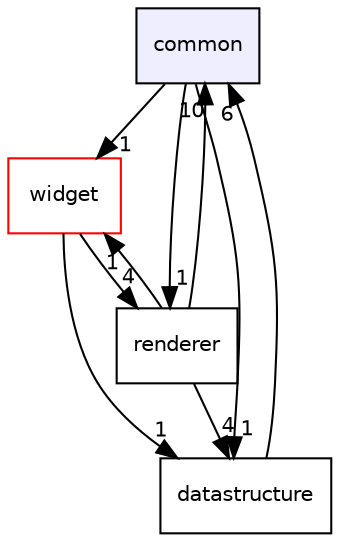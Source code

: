 digraph "common" {
  compound=true
  node [ fontsize="10", fontname="Helvetica"];
  edge [ labelfontsize="10", labelfontname="Helvetica"];
  dir_bdd9a5d540de89e9fe90efdfc6973a4f [shape=box, label="common", style="filled", fillcolor="#eeeeff", pencolor="black", URL="dir_bdd9a5d540de89e9fe90efdfc6973a4f.html"];
  dir_0c245a8c11489be7bfdc89f08db7c162 [shape=box label="widget" fillcolor="white" style="filled" color="red" URL="dir_0c245a8c11489be7bfdc89f08db7c162.html"];
  dir_485def94d9d47ec400cfa3c13f568403 [shape=box label="datastructure" URL="dir_485def94d9d47ec400cfa3c13f568403.html"];
  dir_d10aa5f1e26260a914a037377583e9a7 [shape=box label="renderer" URL="dir_d10aa5f1e26260a914a037377583e9a7.html"];
  dir_0c245a8c11489be7bfdc89f08db7c162->dir_485def94d9d47ec400cfa3c13f568403 [headlabel="1", labeldistance=1.5 headhref="dir_000009_000002.html"];
  dir_0c245a8c11489be7bfdc89f08db7c162->dir_d10aa5f1e26260a914a037377583e9a7 [headlabel="4", labeldistance=1.5 headhref="dir_000009_000007.html"];
  dir_485def94d9d47ec400cfa3c13f568403->dir_bdd9a5d540de89e9fe90efdfc6973a4f [headlabel="6", labeldistance=1.5 headhref="dir_000002_000000.html"];
  dir_d10aa5f1e26260a914a037377583e9a7->dir_0c245a8c11489be7bfdc89f08db7c162 [headlabel="1", labeldistance=1.5 headhref="dir_000007_000009.html"];
  dir_d10aa5f1e26260a914a037377583e9a7->dir_485def94d9d47ec400cfa3c13f568403 [headlabel="4", labeldistance=1.5 headhref="dir_000007_000002.html"];
  dir_d10aa5f1e26260a914a037377583e9a7->dir_bdd9a5d540de89e9fe90efdfc6973a4f [headlabel="10", labeldistance=1.5 headhref="dir_000007_000000.html"];
  dir_bdd9a5d540de89e9fe90efdfc6973a4f->dir_0c245a8c11489be7bfdc89f08db7c162 [headlabel="1", labeldistance=1.5 headhref="dir_000000_000009.html"];
  dir_bdd9a5d540de89e9fe90efdfc6973a4f->dir_485def94d9d47ec400cfa3c13f568403 [headlabel="1", labeldistance=1.5 headhref="dir_000000_000002.html"];
  dir_bdd9a5d540de89e9fe90efdfc6973a4f->dir_d10aa5f1e26260a914a037377583e9a7 [headlabel="1", labeldistance=1.5 headhref="dir_000000_000007.html"];
}
